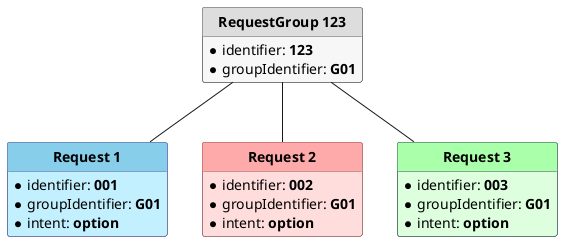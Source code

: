 @startuml
'skinparam linetype ortho
skinparam linetype polyline
hide circle
hide stereotype
hide method

'skinparam defaultFontName Avenir-Book
'skinparam defaultFontSize 17
'skinparam monochrome true


'!pragma layout smetana

skinparam class<<MD>> {
 BorderColor DarkSlateGray
 BackgroundColor #DFD
 HeaderBackgroundColor #aFa
}

skinparam class<<TM>> {
 BorderColor #505090
 BackgroundColor APPLICATION
 HeaderBackgroundColor SkyBlue
}

skinparam class<<BM>> {
 BorderColor #905050
 BackgroundColor #FDD
 HeaderBackgroundColor #FAA
}

skinparam class<<RG>> {
 BorderColor #505050
 BackgroundColor #F7f7f7
 HeaderBackgroundColor #DDD
}


class "** RequestGroup 123 **" as MG <<RG>> {
* identifier: **123**
* groupIdentifier: **G01**

    }


class "** Request 1 **" as M1 <<TM>> {
* identifier: **001**
* groupIdentifier: **G01**
* intent: **option**
    }
class "** Request 2 **" as M2 <<BM>> {
* identifier: **002**
* groupIdentifier: **G01**
* intent: **option**

    }
class "** Request 3 **" as M3<<MD>> {
* identifier: **003**
* groupIdentifier: **G01**
* intent: **option**

    }


M1 -r[hidden]- M2 
M2 -r[hidden]- M3

' M2 -u[hidden]- MG


MG -d- M1
MG -d- M2
MG -d- M3

@enduml